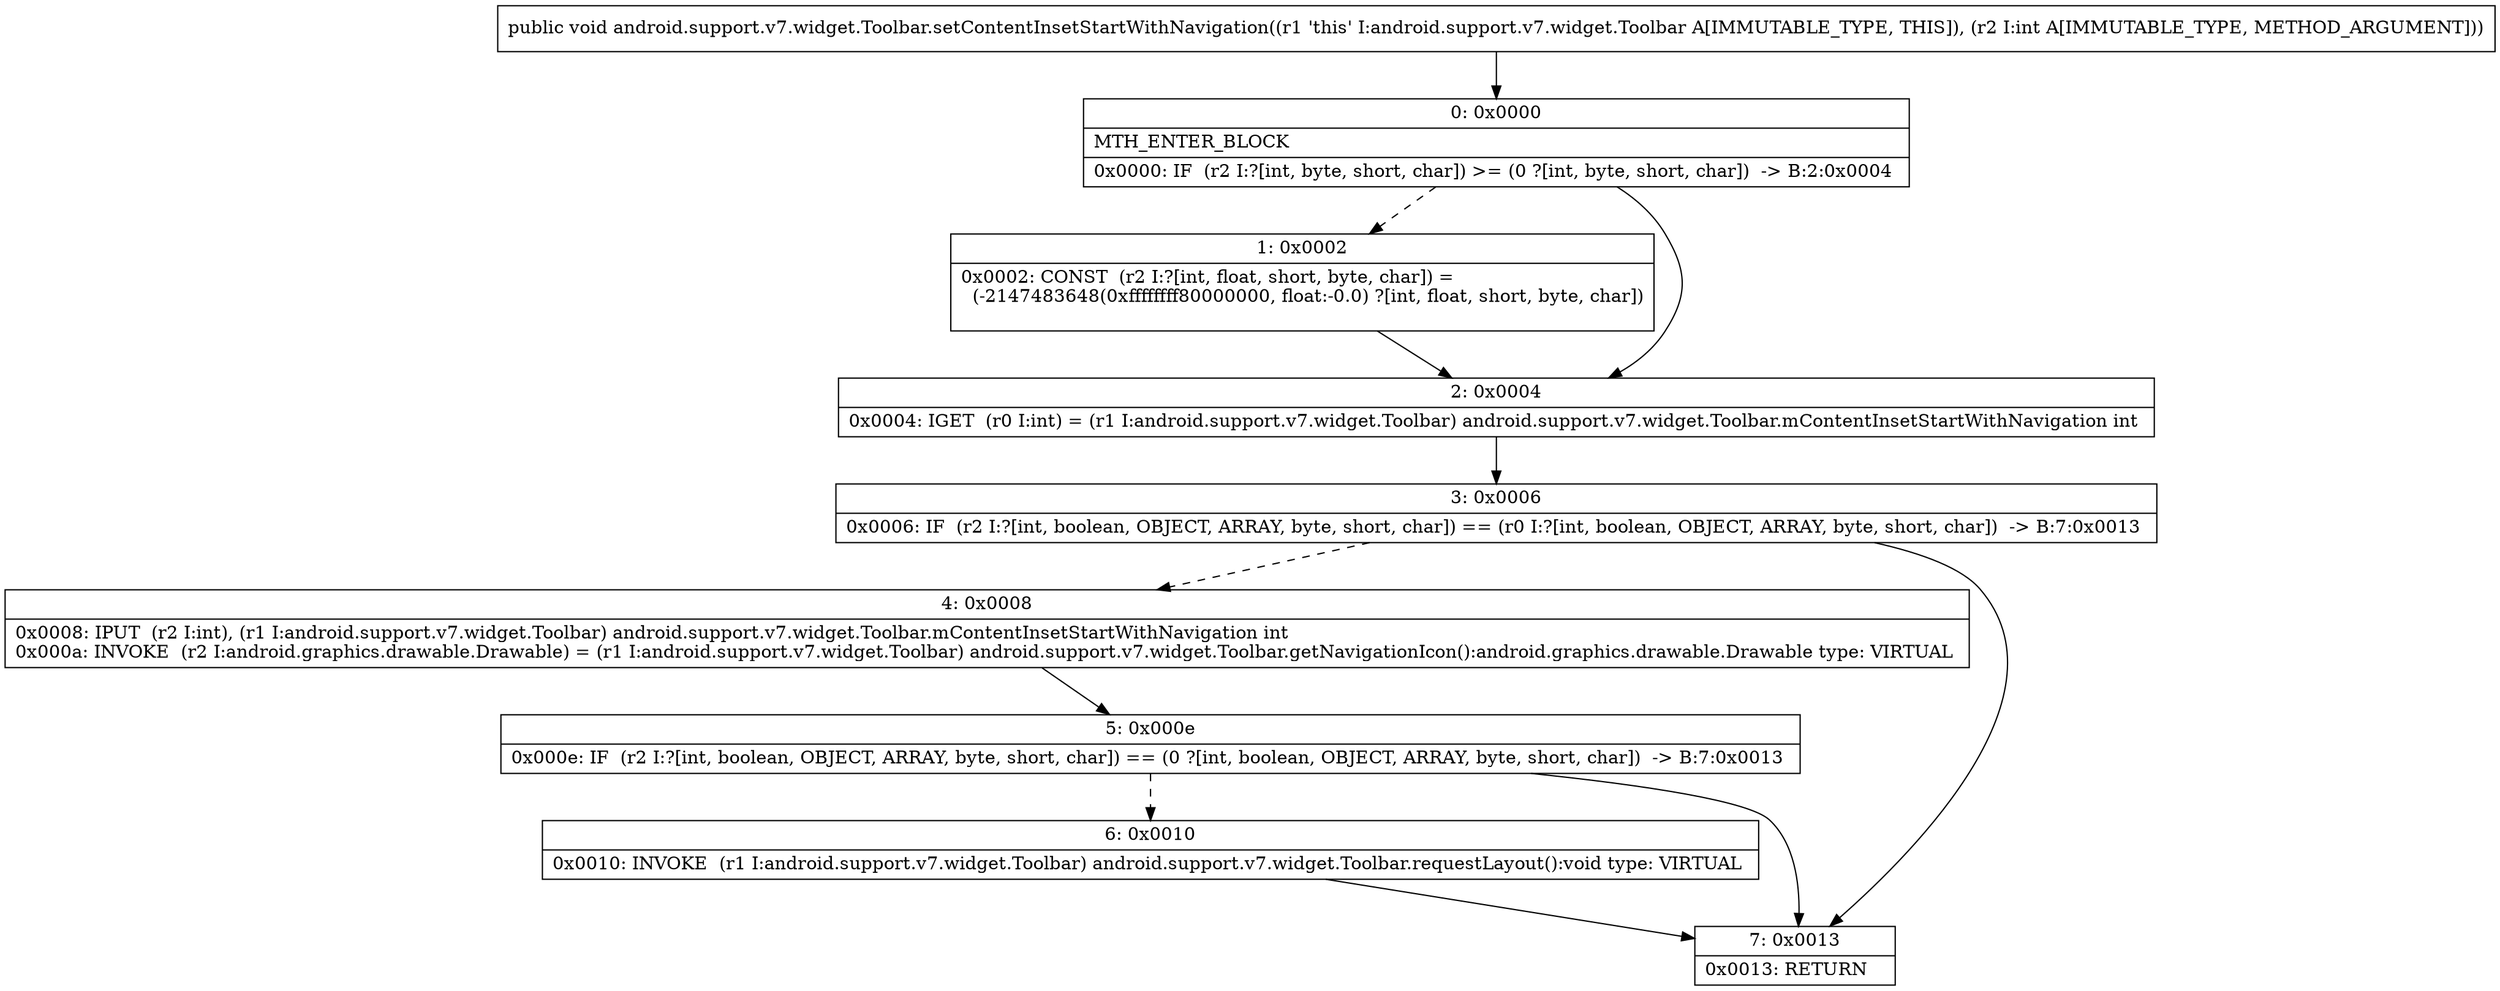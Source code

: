 digraph "CFG forandroid.support.v7.widget.Toolbar.setContentInsetStartWithNavigation(I)V" {
Node_0 [shape=record,label="{0\:\ 0x0000|MTH_ENTER_BLOCK\l|0x0000: IF  (r2 I:?[int, byte, short, char]) \>= (0 ?[int, byte, short, char])  \-\> B:2:0x0004 \l}"];
Node_1 [shape=record,label="{1\:\ 0x0002|0x0002: CONST  (r2 I:?[int, float, short, byte, char]) = \l  (\-2147483648(0xffffffff80000000, float:\-0.0) ?[int, float, short, byte, char])\l \l}"];
Node_2 [shape=record,label="{2\:\ 0x0004|0x0004: IGET  (r0 I:int) = (r1 I:android.support.v7.widget.Toolbar) android.support.v7.widget.Toolbar.mContentInsetStartWithNavigation int \l}"];
Node_3 [shape=record,label="{3\:\ 0x0006|0x0006: IF  (r2 I:?[int, boolean, OBJECT, ARRAY, byte, short, char]) == (r0 I:?[int, boolean, OBJECT, ARRAY, byte, short, char])  \-\> B:7:0x0013 \l}"];
Node_4 [shape=record,label="{4\:\ 0x0008|0x0008: IPUT  (r2 I:int), (r1 I:android.support.v7.widget.Toolbar) android.support.v7.widget.Toolbar.mContentInsetStartWithNavigation int \l0x000a: INVOKE  (r2 I:android.graphics.drawable.Drawable) = (r1 I:android.support.v7.widget.Toolbar) android.support.v7.widget.Toolbar.getNavigationIcon():android.graphics.drawable.Drawable type: VIRTUAL \l}"];
Node_5 [shape=record,label="{5\:\ 0x000e|0x000e: IF  (r2 I:?[int, boolean, OBJECT, ARRAY, byte, short, char]) == (0 ?[int, boolean, OBJECT, ARRAY, byte, short, char])  \-\> B:7:0x0013 \l}"];
Node_6 [shape=record,label="{6\:\ 0x0010|0x0010: INVOKE  (r1 I:android.support.v7.widget.Toolbar) android.support.v7.widget.Toolbar.requestLayout():void type: VIRTUAL \l}"];
Node_7 [shape=record,label="{7\:\ 0x0013|0x0013: RETURN   \l}"];
MethodNode[shape=record,label="{public void android.support.v7.widget.Toolbar.setContentInsetStartWithNavigation((r1 'this' I:android.support.v7.widget.Toolbar A[IMMUTABLE_TYPE, THIS]), (r2 I:int A[IMMUTABLE_TYPE, METHOD_ARGUMENT])) }"];
MethodNode -> Node_0;
Node_0 -> Node_1[style=dashed];
Node_0 -> Node_2;
Node_1 -> Node_2;
Node_2 -> Node_3;
Node_3 -> Node_4[style=dashed];
Node_3 -> Node_7;
Node_4 -> Node_5;
Node_5 -> Node_6[style=dashed];
Node_5 -> Node_7;
Node_6 -> Node_7;
}

